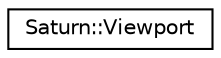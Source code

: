 digraph "Graphical Class Hierarchy"
{
  edge [fontname="Helvetica",fontsize="10",labelfontname="Helvetica",labelfontsize="10"];
  node [fontname="Helvetica",fontsize="10",shape=record];
  rankdir="LR";
  Node0 [label="Saturn::Viewport",height=0.2,width=0.4,color="black", fillcolor="white", style="filled",URL="$class_saturn_1_1_viewport.html"];
}

